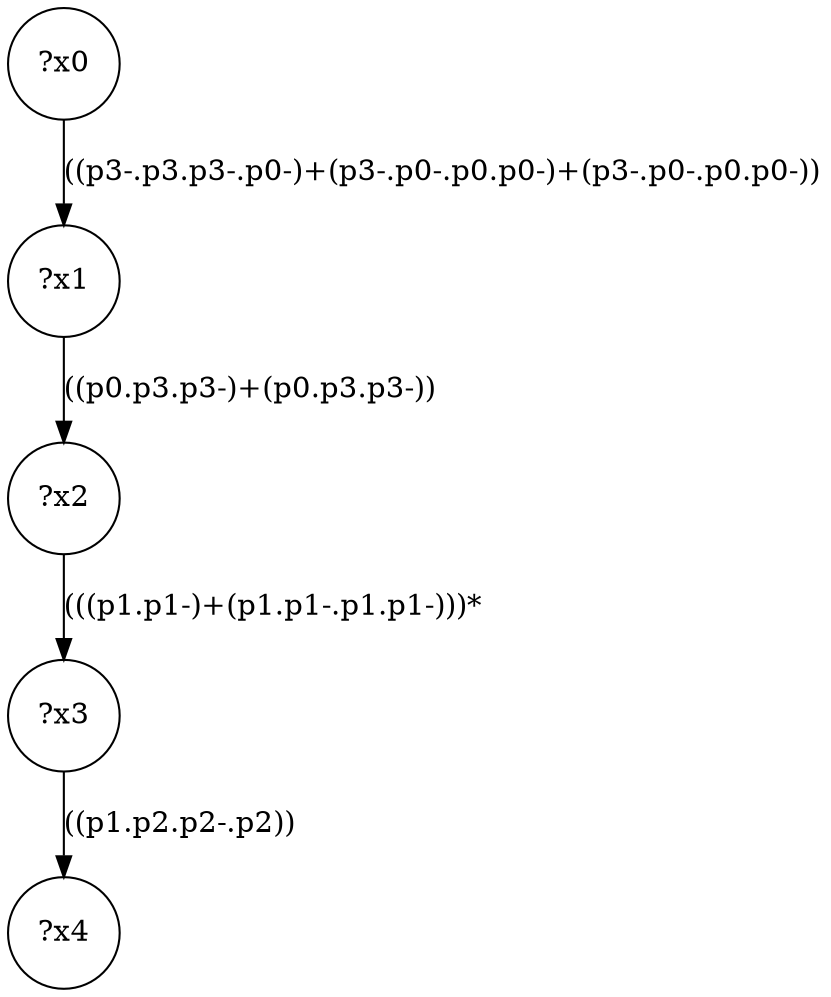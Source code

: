 digraph g {
	x0 [shape=circle, label="?x0"];
	x1 [shape=circle, label="?x1"];
	x0 -> x1 [label="((p3-.p3.p3-.p0-)+(p3-.p0-.p0.p0-)+(p3-.p0-.p0.p0-))"];
	x2 [shape=circle, label="?x2"];
	x1 -> x2 [label="((p0.p3.p3-)+(p0.p3.p3-))"];
	x3 [shape=circle, label="?x3"];
	x2 -> x3 [label="(((p1.p1-)+(p1.p1-.p1.p1-)))*"];
	x4 [shape=circle, label="?x4"];
	x3 -> x4 [label="((p1.p2.p2-.p2))"];
}
